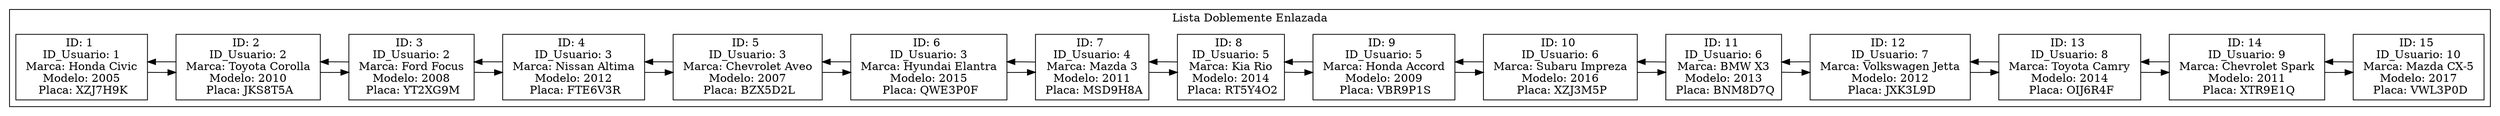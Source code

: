 digraph DoublyLinkedList {
    node [shape=record];
    rankdir=LR;
    subgraph cluster_0 {
        label = "Lista Doblemente Enlazada";
        n0 [label = "{<data> ID: 1 \n ID_Usuario: 1 \n Marca: Honda Civic \n Modelo: 2005 \n Placa: XZJ7H9K}"];
        n1 [label = "{<data> ID: 2 \n ID_Usuario: 2 \n Marca: Toyota Corolla \n Modelo: 2010 \n Placa: JKS8T5A}"];
        n2 [label = "{<data> ID: 3 \n ID_Usuario: 2 \n Marca: Ford Focus \n Modelo: 2008 \n Placa: YT2XG9M}"];
        n3 [label = "{<data> ID: 4 \n ID_Usuario: 3 \n Marca: Nissan Altima \n Modelo: 2012 \n Placa: FTE6V3R}"];
        n4 [label = "{<data> ID: 5 \n ID_Usuario: 3 \n Marca: Chevrolet Aveo \n Modelo: 2007 \n Placa: BZX5D2L}"];
        n5 [label = "{<data> ID: 6 \n ID_Usuario: 3 \n Marca: Hyundai Elantra \n Modelo: 2015 \n Placa: QWE3P0F}"];
        n6 [label = "{<data> ID: 7 \n ID_Usuario: 4 \n Marca: Mazda 3 \n Modelo: 2011 \n Placa: MSD9H8A}"];
        n7 [label = "{<data> ID: 8 \n ID_Usuario: 5 \n Marca: Kia Rio \n Modelo: 2014 \n Placa: RT5Y4O2}"];
        n8 [label = "{<data> ID: 9 \n ID_Usuario: 5 \n Marca: Honda Accord \n Modelo: 2009 \n Placa: VBR9P1S}"];
        n9 [label = "{<data> ID: 10 \n ID_Usuario: 6 \n Marca: Subaru Impreza \n Modelo: 2016 \n Placa: XZJ3M5P}"];
        n10 [label = "{<data> ID: 11 \n ID_Usuario: 6 \n Marca: BMW X3 \n Modelo: 2013 \n Placa: BNM8D7Q}"];
        n11 [label = "{<data> ID: 12 \n ID_Usuario: 7 \n Marca: Volkswagen Jetta \n Modelo: 2012 \n Placa: JXK3L9D}"];
        n12 [label = "{<data> ID: 13 \n ID_Usuario: 8 \n Marca: Toyota Camry \n Modelo: 2014 \n Placa: OIJ6R4F}"];
        n13 [label = "{<data> ID: 14 \n ID_Usuario: 9 \n Marca: Chevrolet Spark \n Modelo: 2011 \n Placa: XTR9E1Q}"];
        n14 [label = "{<data> ID: 15 \n ID_Usuario: 10 \n Marca: Mazda CX-5 \n Modelo: 2017 \n Placa: VWL3P0D}"];
        n0 -> n1;
        n1 -> n2;
        n1 -> n0;
        n2 -> n3;
        n2 -> n1;
        n3 -> n4;
        n3 -> n2;
        n4 -> n5;
        n4 -> n3;
        n5 -> n6;
        n5 -> n4;
        n6 -> n7;
        n6 -> n5;
        n7 -> n8;
        n7 -> n6;
        n8 -> n9;
        n8 -> n7;
        n9 -> n10;
        n9 -> n8;
        n10 -> n11;
        n10 -> n9;
        n11 -> n12;
        n11 -> n10;
        n12 -> n13;
        n12 -> n11;
        n13 -> n14;
        n13 -> n12;
        n14 -> n13;
    }
}
